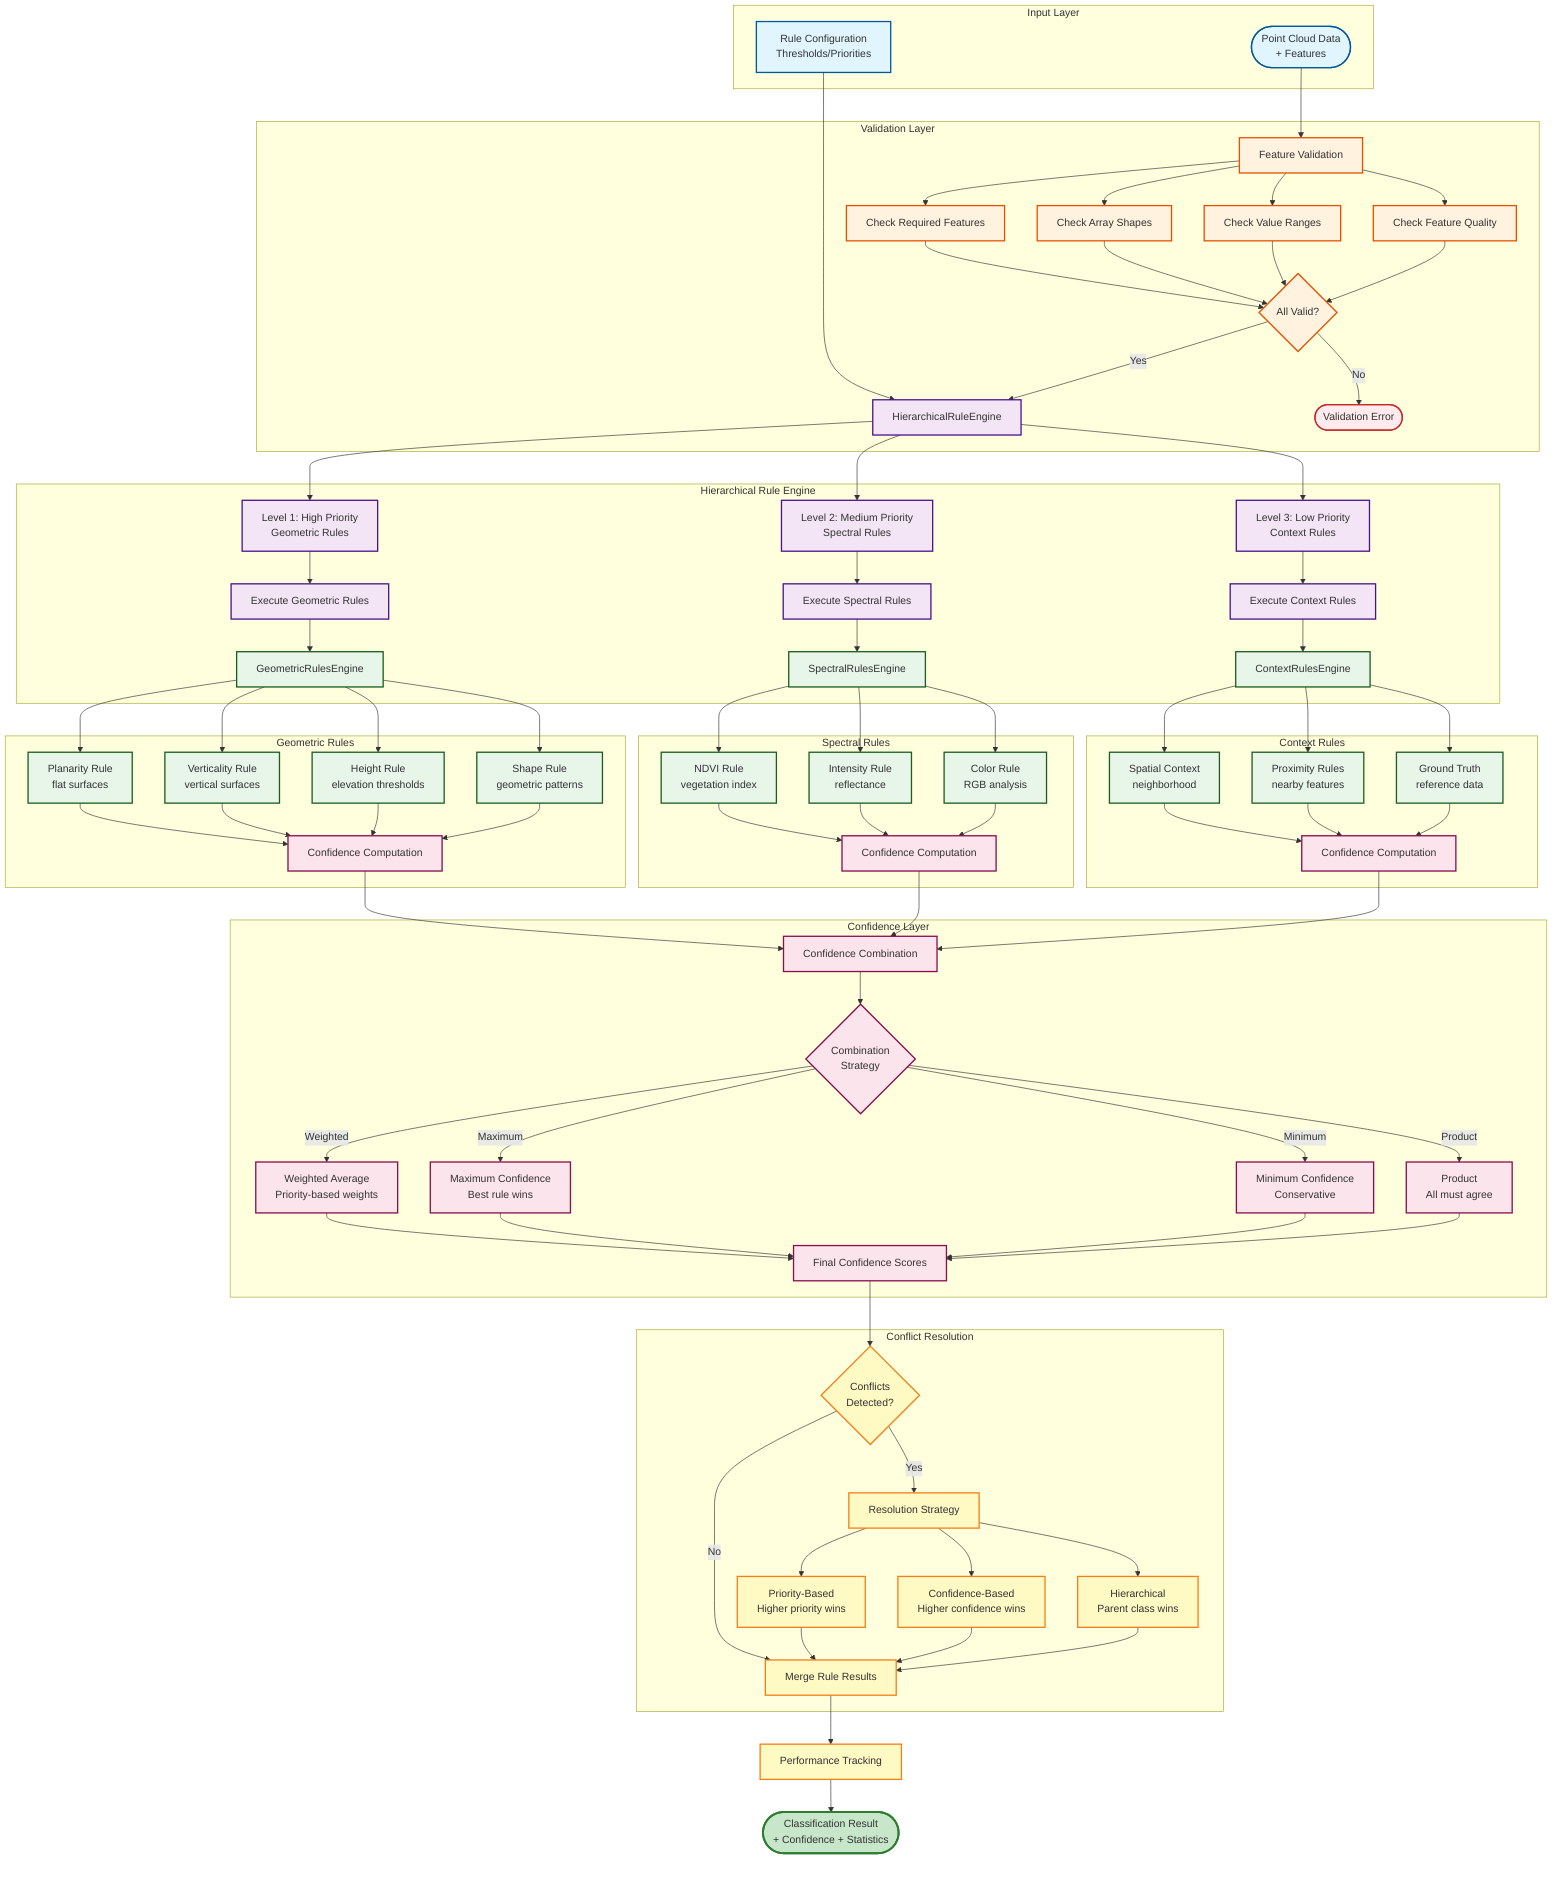 %% Rules Framework Architecture
%% Hierarchical rule engine with confidence scoring

graph TB
    subgraph "Input Layer"
        INPUT([Point Cloud Data<br/>+ Features])
        CONFIG[Rule Configuration<br/>Thresholds/Priorities]
    end
    
    INPUT --> VALIDATE
    CONFIG --> ENGINE
    
    subgraph "Validation Layer"
        VALIDATE[Feature Validation]
        VALIDATE --> CHECK_REQ[Check Required Features]
        VALIDATE --> CHECK_SHAPE[Check Array Shapes]
        VALIDATE --> CHECK_RANGE[Check Value Ranges]
        VALIDATE --> CHECK_QUALITY[Check Feature Quality]
        
        CHECK_REQ --> VALID_RESULT{All Valid?}
        CHECK_SHAPE --> VALID_RESULT
        CHECK_RANGE --> VALID_RESULT
        CHECK_QUALITY --> VALID_RESULT
        
        VALID_RESULT -->|No| ERROR([Validation Error])
        VALID_RESULT -->|Yes| ENGINE
    end
    
    subgraph "Hierarchical Rule Engine"
        ENGINE[HierarchicalRuleEngine]
        
        ENGINE --> LEVEL1[Level 1: High Priority<br/>Geometric Rules]
        ENGINE --> LEVEL2[Level 2: Medium Priority<br/>Spectral Rules]
        ENGINE --> LEVEL3[Level 3: Low Priority<br/>Context Rules]
        
        LEVEL1 --> EXEC1[Execute Geometric Rules]
        LEVEL2 --> EXEC2[Execute Spectral Rules]
        LEVEL3 --> EXEC3[Execute Context Rules]
        
        EXEC1 --> GEO_RULES
        EXEC2 --> SPEC_RULES
        EXEC3 --> CTX_RULES
    end
    
    subgraph "Geometric Rules"
        GEO_RULES[GeometricRulesEngine]
        GEO_RULES --> GEO_PLAN[Planarity Rule<br/>flat surfaces]
        GEO_RULES --> GEO_VERT[Verticality Rule<br/>vertical surfaces]
        GEO_RULES --> GEO_HEIGHT[Height Rule<br/>elevation thresholds]
        GEO_RULES --> GEO_SHAPE[Shape Rule<br/>geometric patterns]
        
        GEO_PLAN --> GEO_CONF[Confidence Computation]
        GEO_VERT --> GEO_CONF
        GEO_HEIGHT --> GEO_CONF
        GEO_SHAPE --> GEO_CONF
    end
    
    subgraph "Spectral Rules"
        SPEC_RULES[SpectralRulesEngine]
        SPEC_RULES --> SPEC_NDVI[NDVI Rule<br/>vegetation index]
        SPEC_RULES --> SPEC_INTENS[Intensity Rule<br/>reflectance]
        SPEC_RULES --> SPEC_COLOR[Color Rule<br/>RGB analysis]
        
        SPEC_NDVI --> SPEC_CONF[Confidence Computation]
        SPEC_INTENS --> SPEC_CONF
        SPEC_COLOR --> SPEC_CONF
    end
    
    subgraph "Context Rules"
        CTX_RULES[ContextRulesEngine]
        CTX_RULES --> CTX_SPATIAL[Spatial Context<br/>neighborhood]
        CTX_RULES --> CTX_PROXIMITY[Proximity Rules<br/>nearby features]
        CTX_RULES --> CTX_GROUND[Ground Truth<br/>reference data]
        
        CTX_SPATIAL --> CTX_CONF[Confidence Computation]
        CTX_PROXIMITY --> CTX_CONF
        CTX_GROUND --> CTX_CONF
    end
    
    subgraph "Confidence Layer"
        GEO_CONF --> COMBINE[Confidence Combination]
        SPEC_CONF --> COMBINE
        CTX_CONF --> COMBINE
        
        COMBINE --> STRATEGY{Combination<br/>Strategy}
        
        STRATEGY -->|Weighted| WEIGHTED[Weighted Average<br/>Priority-based weights]
        STRATEGY -->|Maximum| MAX[Maximum Confidence<br/>Best rule wins]
        STRATEGY -->|Minimum| MIN[Minimum Confidence<br/>Conservative]
        STRATEGY -->|Product| PROD[Product<br/>All must agree]
        
        WEIGHTED --> FINAL_CONF[Final Confidence Scores]
        MAX --> FINAL_CONF
        MIN --> FINAL_CONF
        PROD --> FINAL_CONF
    end
    
    subgraph "Conflict Resolution"
        FINAL_CONF --> CONFLICTS{Conflicts<br/>Detected?}
        
        CONFLICTS -->|Yes| RESOLVE[Resolution Strategy]
        CONFLICTS -->|No| MERGE
        
        RESOLVE --> RES_PRIORITY[Priority-Based<br/>Higher priority wins]
        RESOLVE --> RES_CONF[Confidence-Based<br/>Higher confidence wins]
        RESOLVE --> RES_HIER[Hierarchical<br/>Parent class wins]
        
        RES_PRIORITY --> MERGE
        RES_CONF --> MERGE
        RES_HIER --> MERGE
    end
    
    MERGE[Merge Rule Results] --> PERF[Performance Tracking]
    PERF --> RESULT([Classification Result<br/>+ Confidence + Statistics])
    
    %% Styling
    classDef input fill:#e1f5ff,stroke:#01579b,stroke-width:2px
    classDef validation fill:#fff3e0,stroke:#e65100,stroke-width:2px
    classDef engine fill:#f3e5f5,stroke:#4a148c,stroke-width:2px
    classDef rules fill:#e8f5e9,stroke:#1b5e20,stroke-width:2px
    classDef confidence fill:#fce4ec,stroke:#880e4f,stroke-width:2px
    classDef resolution fill:#fff9c4,stroke:#f57f17,stroke-width:2px
    classDef output fill:#c8e6c9,stroke:#2e7d32,stroke-width:3px
    classDef error fill:#ffebee,stroke:#c62828,stroke-width:2px
    
    class INPUT,CONFIG input
    class VALIDATE,CHECK_REQ,CHECK_SHAPE,CHECK_RANGE,CHECK_QUALITY,VALID_RESULT validation
    class ENGINE,LEVEL1,LEVEL2,LEVEL3,EXEC1,EXEC2,EXEC3 engine
    class GEO_RULES,GEO_PLAN,GEO_VERT,GEO_HEIGHT,GEO_SHAPE,SPEC_RULES,SPEC_NDVI,SPEC_INTENS,SPEC_COLOR,CTX_RULES,CTX_SPATIAL,CTX_PROXIMITY,CTX_GROUND rules
    class GEO_CONF,SPEC_CONF,CTX_CONF,COMBINE,STRATEGY,WEIGHTED,MAX,MIN,PROD,FINAL_CONF confidence
    class CONFLICTS,RESOLVE,RES_PRIORITY,RES_CONF,RES_HIER,MERGE,PERF resolution
    class RESULT output
    class ERROR error